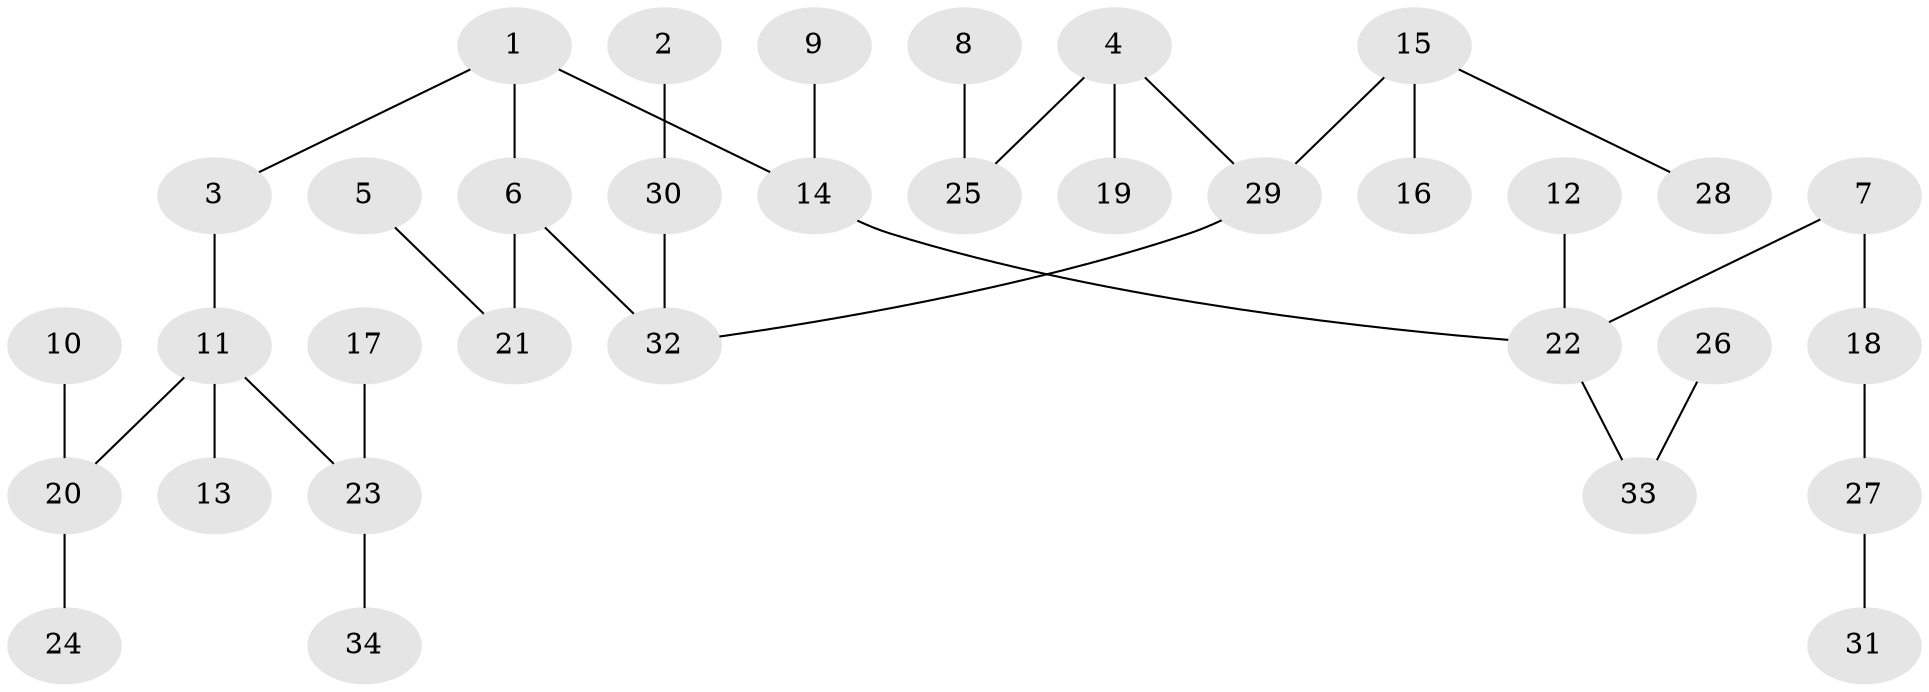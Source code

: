 // original degree distribution, {4: 0.1323529411764706, 5: 0.04411764705882353, 1: 0.5735294117647058, 6: 0.014705882352941176, 3: 0.08823529411764706, 2: 0.14705882352941177}
// Generated by graph-tools (version 1.1) at 2025/02/03/09/25 03:02:26]
// undirected, 34 vertices, 33 edges
graph export_dot {
graph [start="1"]
  node [color=gray90,style=filled];
  1;
  2;
  3;
  4;
  5;
  6;
  7;
  8;
  9;
  10;
  11;
  12;
  13;
  14;
  15;
  16;
  17;
  18;
  19;
  20;
  21;
  22;
  23;
  24;
  25;
  26;
  27;
  28;
  29;
  30;
  31;
  32;
  33;
  34;
  1 -- 3 [weight=1.0];
  1 -- 6 [weight=1.0];
  1 -- 14 [weight=1.0];
  2 -- 30 [weight=1.0];
  3 -- 11 [weight=1.0];
  4 -- 19 [weight=1.0];
  4 -- 25 [weight=1.0];
  4 -- 29 [weight=1.0];
  5 -- 21 [weight=1.0];
  6 -- 21 [weight=1.0];
  6 -- 32 [weight=1.0];
  7 -- 18 [weight=1.0];
  7 -- 22 [weight=1.0];
  8 -- 25 [weight=1.0];
  9 -- 14 [weight=1.0];
  10 -- 20 [weight=1.0];
  11 -- 13 [weight=1.0];
  11 -- 20 [weight=1.0];
  11 -- 23 [weight=1.0];
  12 -- 22 [weight=1.0];
  14 -- 22 [weight=1.0];
  15 -- 16 [weight=1.0];
  15 -- 28 [weight=1.0];
  15 -- 29 [weight=1.0];
  17 -- 23 [weight=1.0];
  18 -- 27 [weight=1.0];
  20 -- 24 [weight=1.0];
  22 -- 33 [weight=1.0];
  23 -- 34 [weight=1.0];
  26 -- 33 [weight=1.0];
  27 -- 31 [weight=1.0];
  29 -- 32 [weight=1.0];
  30 -- 32 [weight=1.0];
}
